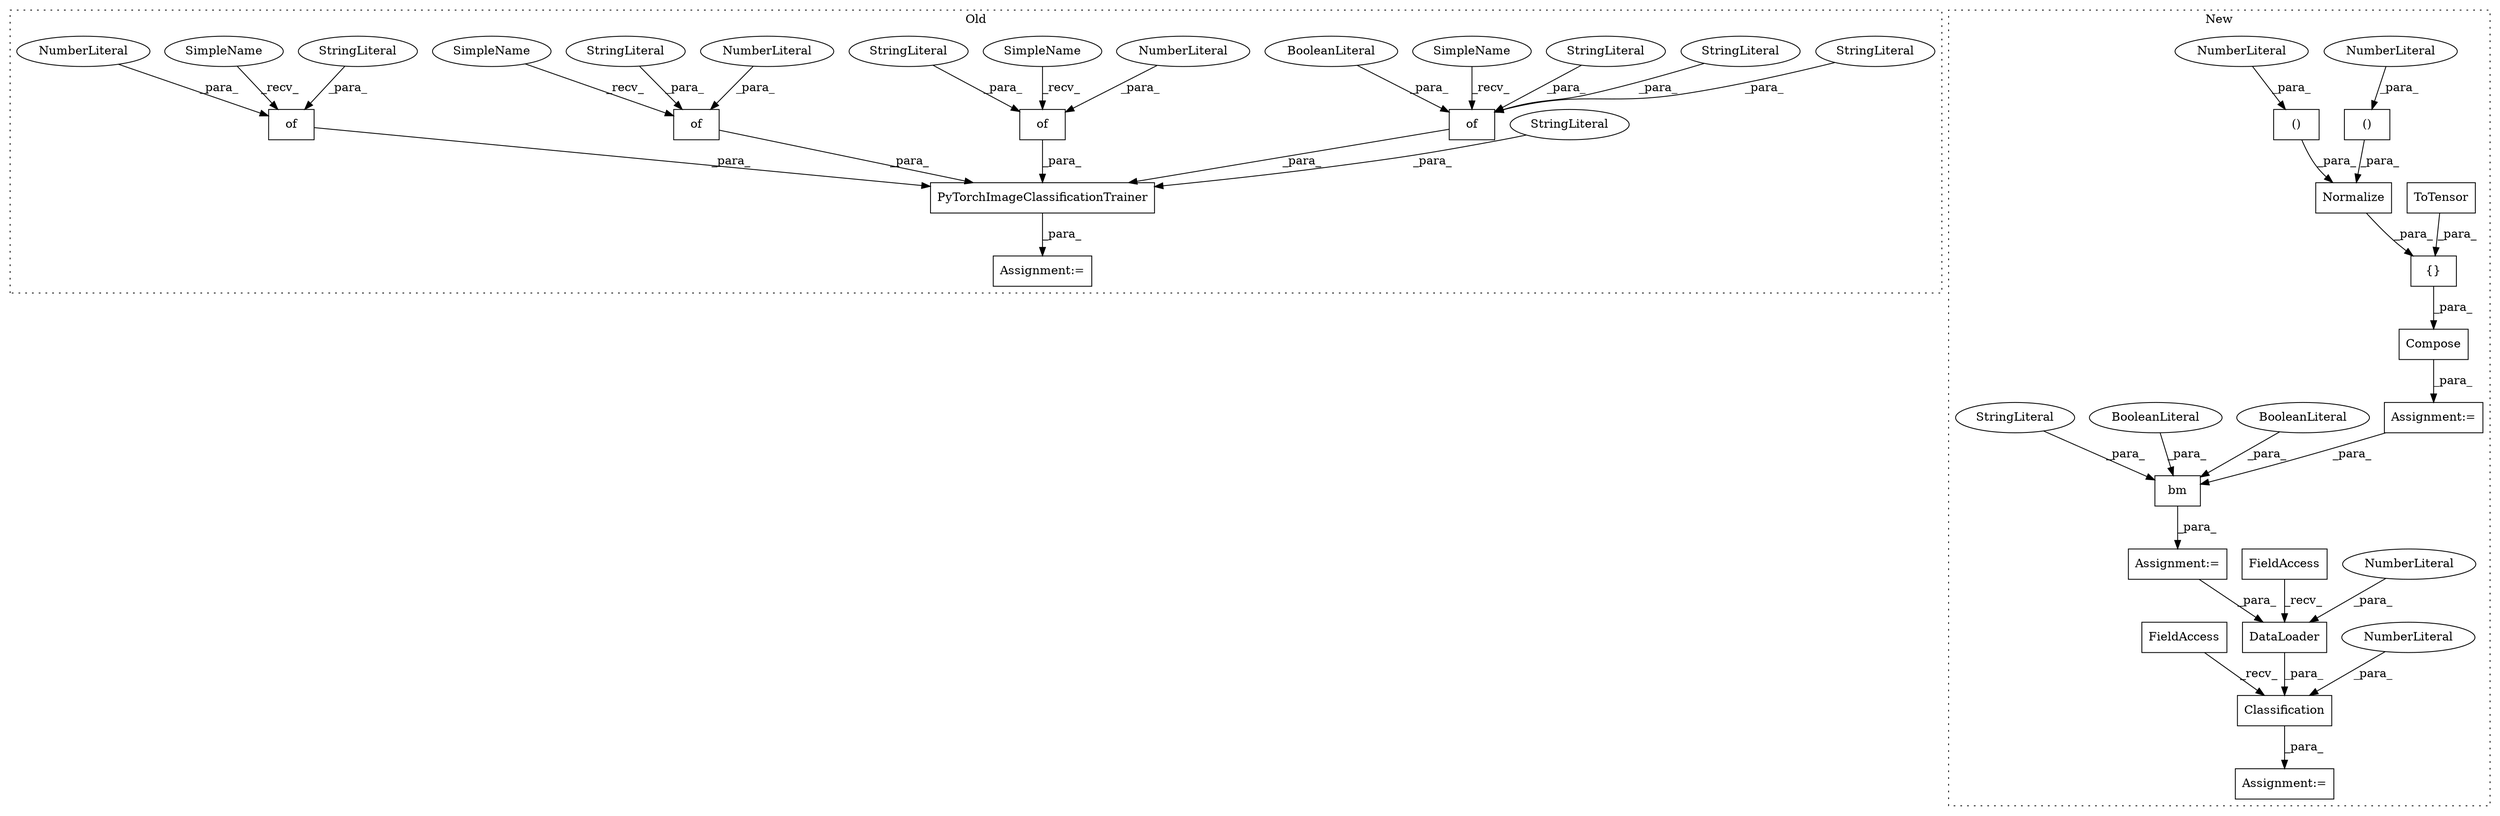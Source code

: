 digraph G {
subgraph cluster0 {
1 [label="of" a="32" s="1440,1457" l="3,1" shape="box"];
7 [label="NumberLiteral" a="34" s="1456" l="1" shape="ellipse"];
10 [label="of" a="32" s="1351,1391" l="3,1" shape="box"];
11 [label="BooleanLiteral" a="9" s="1387" l="4" shape="ellipse"];
21 [label="StringLiteral" a="45" s="1361" l="14" shape="ellipse"];
22 [label="StringLiteral" a="45" s="1354" l="6" shape="ellipse"];
23 [label="StringLiteral" a="45" s="1443" l="12" shape="ellipse"];
24 [label="StringLiteral" a="45" s="1376" l="10" shape="ellipse"];
27 [label="of" a="32" s="1421,1434" l="3,1" shape="box"];
28 [label="NumberLiteral" a="34" s="1429" l="5" shape="ellipse"];
29 [label="StringLiteral" a="45" s="1424" l="4" shape="ellipse"];
30 [label="of" a="32" s="1397,1415" l="3,1" shape="box"];
31 [label="NumberLiteral" a="34" s="1413" l="2" shape="ellipse"];
32 [label="StringLiteral" a="45" s="1400" l="12" shape="ellipse"];
33 [label="PyTorchImageClassificationTrainer" a="32" s="1292,1458" l="34,1" shape="box"];
34 [label="StringLiteral" a="45" s="1337" l="9" shape="ellipse"];
37 [label="Assignment:=" a="7" s="1291" l="1" shape="box"];
39 [label="SimpleName" a="42" s="1347" l="3" shape="ellipse"];
40 [label="SimpleName" a="42" s="1417" l="3" shape="ellipse"];
41 [label="SimpleName" a="42" s="1436" l="3" shape="ellipse"];
42 [label="SimpleName" a="42" s="1393" l="3" shape="ellipse"];
label = "Old";
style="dotted";
}
subgraph cluster1 {
2 [label="ToTensor" a="32" s="1926" l="10" shape="box"];
3 [label="{}" a="4" s="1914,2063" l="1,1" shape="box"];
4 [label="()" a="106" s="2018" l="43" shape="box"];
5 [label="Normalize" a="32" s="1948,2061" l="17,2" shape="box"];
6 [label="()" a="106" s="1965" l="44" shape="box"];
8 [label="NumberLiteral" a="34" s="2056" l="5" shape="ellipse"];
9 [label="NumberLiteral" a="34" s="2003" l="6" shape="ellipse"];
12 [label="DataLoader" a="32" s="2375,2402" l="11,1" shape="box"];
13 [label="NumberLiteral" a="34" s="2399" l="3" shape="ellipse"];
14 [label="Compose" a="32" s="1897,2064" l="8,1" shape="box"];
15 [label="FieldAccess" a="22" s="2336" l="3" shape="box"];
16 [label="Classification" a="32" s="2252,2409" l="15,1" shape="box"];
17 [label="NumberLiteral" a="34" s="2406" l="3" shape="ellipse"];
18 [label="bm" a="32" s="2152,2196" l="3,1" shape="box"];
19 [label="BooleanLiteral" a="9" s="2176" l="4" shape="ellipse"];
20 [label="BooleanLiteral" a="9" s="2170" l="5" shape="ellipse"];
25 [label="StringLiteral" a="45" s="2155" l="14" shape="ellipse"];
26 [label="FieldAccess" a="22" s="2213" l="3" shape="box"];
35 [label="Assignment:=" a="7" s="2212" l="1" shape="box"];
36 [label="Assignment:=" a="7" s="1885" l="1" shape="box"];
38 [label="Assignment:=" a="7" s="2151" l="1" shape="box"];
label = "New";
style="dotted";
}
1 -> 33 [label="_para_"];
2 -> 3 [label="_para_"];
3 -> 14 [label="_para_"];
4 -> 5 [label="_para_"];
5 -> 3 [label="_para_"];
6 -> 5 [label="_para_"];
7 -> 1 [label="_para_"];
8 -> 4 [label="_para_"];
9 -> 6 [label="_para_"];
10 -> 33 [label="_para_"];
11 -> 10 [label="_para_"];
12 -> 16 [label="_para_"];
13 -> 12 [label="_para_"];
14 -> 36 [label="_para_"];
15 -> 12 [label="_recv_"];
16 -> 35 [label="_para_"];
17 -> 16 [label="_para_"];
18 -> 38 [label="_para_"];
19 -> 18 [label="_para_"];
20 -> 18 [label="_para_"];
21 -> 10 [label="_para_"];
22 -> 10 [label="_para_"];
23 -> 1 [label="_para_"];
24 -> 10 [label="_para_"];
25 -> 18 [label="_para_"];
26 -> 16 [label="_recv_"];
27 -> 33 [label="_para_"];
28 -> 27 [label="_para_"];
29 -> 27 [label="_para_"];
30 -> 33 [label="_para_"];
31 -> 30 [label="_para_"];
32 -> 30 [label="_para_"];
33 -> 37 [label="_para_"];
34 -> 33 [label="_para_"];
36 -> 18 [label="_para_"];
38 -> 12 [label="_para_"];
39 -> 10 [label="_recv_"];
40 -> 27 [label="_recv_"];
41 -> 1 [label="_recv_"];
42 -> 30 [label="_recv_"];
}
